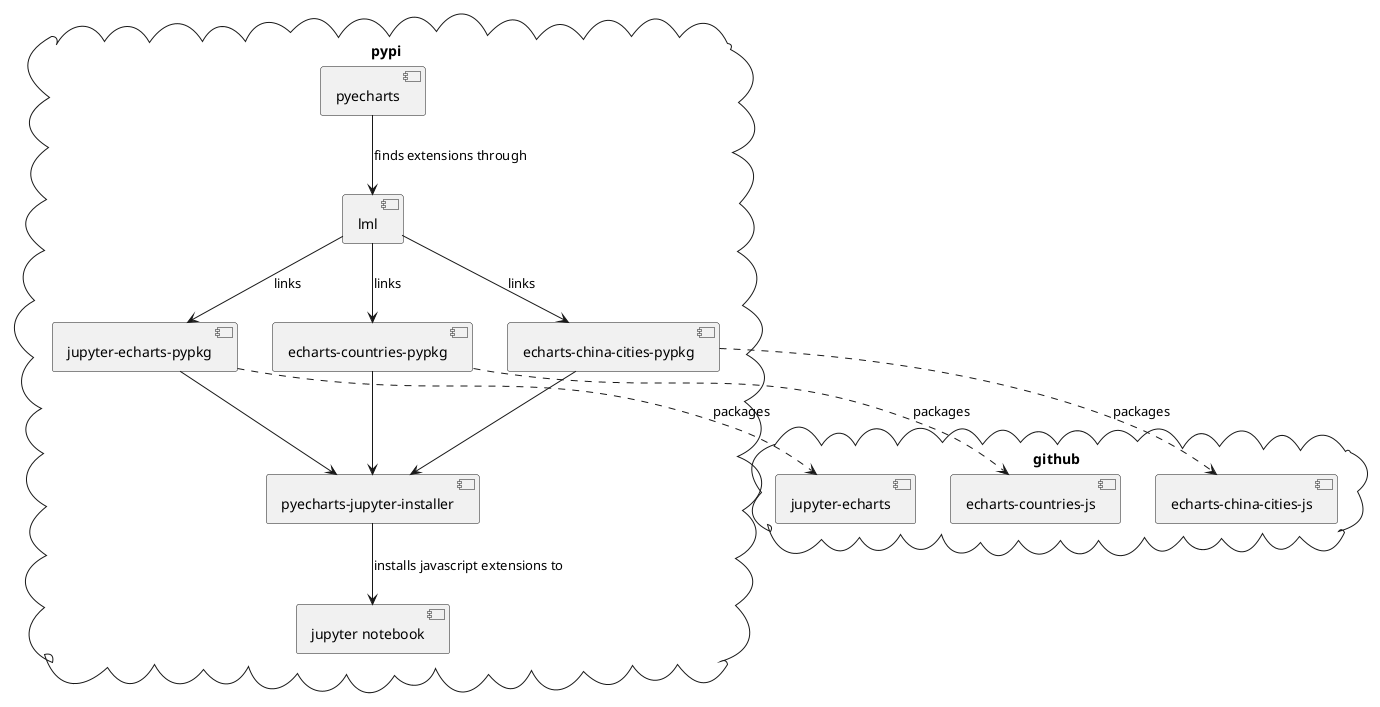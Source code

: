 @startuml

cloud "pypi" {
[pyecharts]
[pyecharts-jupyter-installer]
[jupyter notebook]

[lml]

[jupyter-echarts-pypkg]
[echarts-countries-pypkg]
[echarts-china-cities-pypkg]
}

cloud "github" {
 [jupyter-echarts]
 [echarts-countries-js]
 [echarts-china-cities-js]
}

[jupyter-echarts]
[echarts-china-cities-js]

[jupyter-echarts-pypkg] ..> [jupyter-echarts] : packages
[echarts-china-cities-pypkg] ..> [echarts-china-cities-js] : packages
[echarts-countries-pypkg] ..> [echarts-countries-js] : packages
[pyecharts] --> [lml] : finds extensions through
[lml] --> [echarts-countries-pypkg] : links
[lml] --> [echarts-china-cities-pypkg] : links
[lml] --> [jupyter-echarts-pypkg] : links


[jupyter-echarts-pypkg] --> [pyecharts-jupyter-installer] 
[echarts-countries-pypkg] --> [pyecharts-jupyter-installer] 
[echarts-china-cities-pypkg] --> [pyecharts-jupyter-installer]
[pyecharts-jupyter-installer] --> [jupyter notebook] : installs javascript extensions to

@enduml
